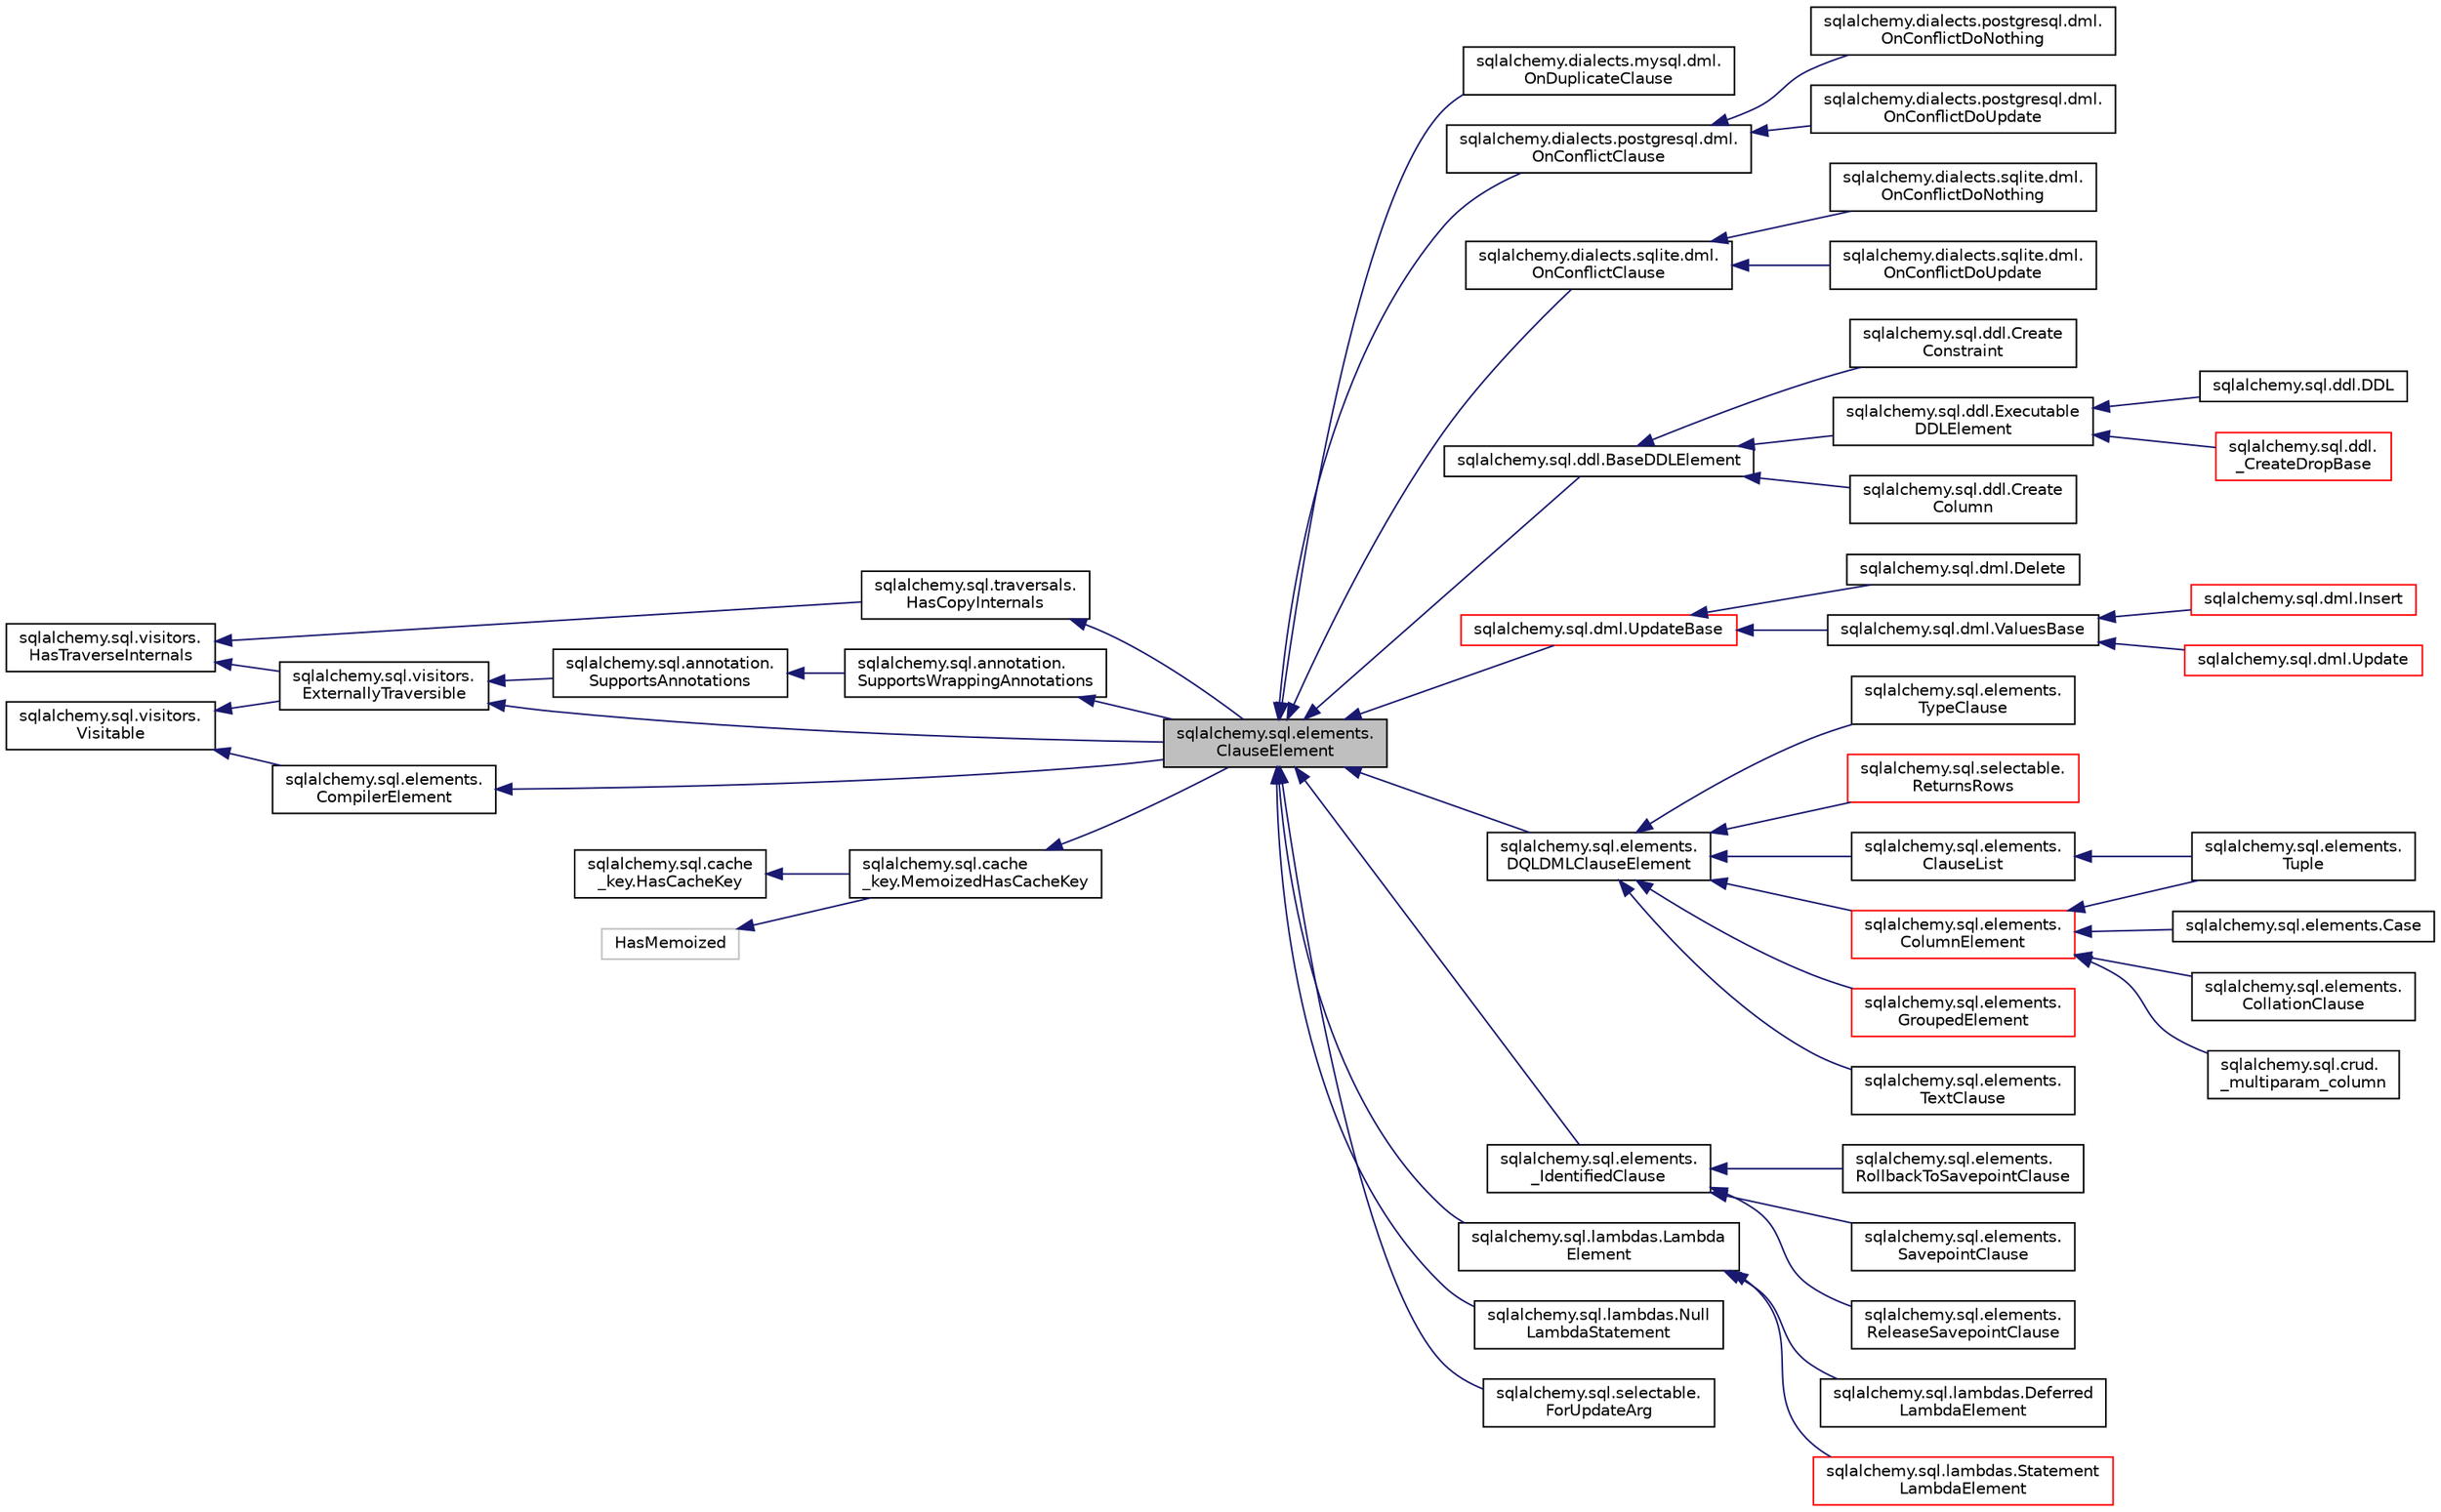 digraph "sqlalchemy.sql.elements.ClauseElement"
{
 // LATEX_PDF_SIZE
  edge [fontname="Helvetica",fontsize="10",labelfontname="Helvetica",labelfontsize="10"];
  node [fontname="Helvetica",fontsize="10",shape=record];
  rankdir="LR";
  Node1 [label="sqlalchemy.sql.elements.\lClauseElement",height=0.2,width=0.4,color="black", fillcolor="grey75", style="filled", fontcolor="black",tooltip=" "];
  Node2 -> Node1 [dir="back",color="midnightblue",fontsize="10",style="solid",fontname="Helvetica"];
  Node2 [label="sqlalchemy.sql.annotation.\lSupportsWrappingAnnotations",height=0.2,width=0.4,color="black", fillcolor="white", style="filled",URL="$classsqlalchemy_1_1sql_1_1annotation_1_1SupportsWrappingAnnotations.html",tooltip=" "];
  Node3 -> Node2 [dir="back",color="midnightblue",fontsize="10",style="solid",fontname="Helvetica"];
  Node3 [label="sqlalchemy.sql.annotation.\lSupportsAnnotations",height=0.2,width=0.4,color="black", fillcolor="white", style="filled",URL="$classsqlalchemy_1_1sql_1_1annotation_1_1SupportsAnnotations.html",tooltip=" "];
  Node4 -> Node3 [dir="back",color="midnightblue",fontsize="10",style="solid",fontname="Helvetica"];
  Node4 [label="sqlalchemy.sql.visitors.\lExternallyTraversible",height=0.2,width=0.4,color="black", fillcolor="white", style="filled",URL="$classsqlalchemy_1_1sql_1_1visitors_1_1ExternallyTraversible.html",tooltip=" "];
  Node5 -> Node4 [dir="back",color="midnightblue",fontsize="10",style="solid",fontname="Helvetica"];
  Node5 [label="sqlalchemy.sql.visitors.\lHasTraverseInternals",height=0.2,width=0.4,color="black", fillcolor="white", style="filled",URL="$classsqlalchemy_1_1sql_1_1visitors_1_1HasTraverseInternals.html",tooltip=" "];
  Node6 -> Node4 [dir="back",color="midnightblue",fontsize="10",style="solid",fontname="Helvetica"];
  Node6 [label="sqlalchemy.sql.visitors.\lVisitable",height=0.2,width=0.4,color="black", fillcolor="white", style="filled",URL="$classsqlalchemy_1_1sql_1_1visitors_1_1Visitable.html",tooltip=" "];
  Node7 -> Node1 [dir="back",color="midnightblue",fontsize="10",style="solid",fontname="Helvetica"];
  Node7 [label="sqlalchemy.sql.cache\l_key.MemoizedHasCacheKey",height=0.2,width=0.4,color="black", fillcolor="white", style="filled",URL="$classsqlalchemy_1_1sql_1_1cache__key_1_1MemoizedHasCacheKey.html",tooltip=" "];
  Node8 -> Node7 [dir="back",color="midnightblue",fontsize="10",style="solid",fontname="Helvetica"];
  Node8 [label="sqlalchemy.sql.cache\l_key.HasCacheKey",height=0.2,width=0.4,color="black", fillcolor="white", style="filled",URL="$classsqlalchemy_1_1sql_1_1cache__key_1_1HasCacheKey.html",tooltip=" "];
  Node9 -> Node7 [dir="back",color="midnightblue",fontsize="10",style="solid",fontname="Helvetica"];
  Node9 [label="HasMemoized",height=0.2,width=0.4,color="grey75", fillcolor="white", style="filled",tooltip=" "];
  Node10 -> Node1 [dir="back",color="midnightblue",fontsize="10",style="solid",fontname="Helvetica"];
  Node10 [label="sqlalchemy.sql.traversals.\lHasCopyInternals",height=0.2,width=0.4,color="black", fillcolor="white", style="filled",URL="$classsqlalchemy_1_1sql_1_1traversals_1_1HasCopyInternals.html",tooltip=" "];
  Node5 -> Node10 [dir="back",color="midnightblue",fontsize="10",style="solid",fontname="Helvetica"];
  Node4 -> Node1 [dir="back",color="midnightblue",fontsize="10",style="solid",fontname="Helvetica"];
  Node11 -> Node1 [dir="back",color="midnightblue",fontsize="10",style="solid",fontname="Helvetica"];
  Node11 [label="sqlalchemy.sql.elements.\lCompilerElement",height=0.2,width=0.4,color="black", fillcolor="white", style="filled",URL="$classsqlalchemy_1_1sql_1_1elements_1_1CompilerElement.html",tooltip=" "];
  Node6 -> Node11 [dir="back",color="midnightblue",fontsize="10",style="solid",fontname="Helvetica"];
  Node1 -> Node12 [dir="back",color="midnightblue",fontsize="10",style="solid",fontname="Helvetica"];
  Node12 [label="sqlalchemy.dialects.mysql.dml.\lOnDuplicateClause",height=0.2,width=0.4,color="black", fillcolor="white", style="filled",URL="$classsqlalchemy_1_1dialects_1_1mysql_1_1dml_1_1OnDuplicateClause.html",tooltip=" "];
  Node1 -> Node13 [dir="back",color="midnightblue",fontsize="10",style="solid",fontname="Helvetica"];
  Node13 [label="sqlalchemy.dialects.postgresql.dml.\lOnConflictClause",height=0.2,width=0.4,color="black", fillcolor="white", style="filled",URL="$classsqlalchemy_1_1dialects_1_1postgresql_1_1dml_1_1OnConflictClause.html",tooltip=" "];
  Node13 -> Node14 [dir="back",color="midnightblue",fontsize="10",style="solid",fontname="Helvetica"];
  Node14 [label="sqlalchemy.dialects.postgresql.dml.\lOnConflictDoNothing",height=0.2,width=0.4,color="black", fillcolor="white", style="filled",URL="$classsqlalchemy_1_1dialects_1_1postgresql_1_1dml_1_1OnConflictDoNothing.html",tooltip=" "];
  Node13 -> Node15 [dir="back",color="midnightblue",fontsize="10",style="solid",fontname="Helvetica"];
  Node15 [label="sqlalchemy.dialects.postgresql.dml.\lOnConflictDoUpdate",height=0.2,width=0.4,color="black", fillcolor="white", style="filled",URL="$classsqlalchemy_1_1dialects_1_1postgresql_1_1dml_1_1OnConflictDoUpdate.html",tooltip=" "];
  Node1 -> Node16 [dir="back",color="midnightblue",fontsize="10",style="solid",fontname="Helvetica"];
  Node16 [label="sqlalchemy.dialects.sqlite.dml.\lOnConflictClause",height=0.2,width=0.4,color="black", fillcolor="white", style="filled",URL="$classsqlalchemy_1_1dialects_1_1sqlite_1_1dml_1_1OnConflictClause.html",tooltip=" "];
  Node16 -> Node17 [dir="back",color="midnightblue",fontsize="10",style="solid",fontname="Helvetica"];
  Node17 [label="sqlalchemy.dialects.sqlite.dml.\lOnConflictDoNothing",height=0.2,width=0.4,color="black", fillcolor="white", style="filled",URL="$classsqlalchemy_1_1dialects_1_1sqlite_1_1dml_1_1OnConflictDoNothing.html",tooltip=" "];
  Node16 -> Node18 [dir="back",color="midnightblue",fontsize="10",style="solid",fontname="Helvetica"];
  Node18 [label="sqlalchemy.dialects.sqlite.dml.\lOnConflictDoUpdate",height=0.2,width=0.4,color="black", fillcolor="white", style="filled",URL="$classsqlalchemy_1_1dialects_1_1sqlite_1_1dml_1_1OnConflictDoUpdate.html",tooltip=" "];
  Node1 -> Node19 [dir="back",color="midnightblue",fontsize="10",style="solid",fontname="Helvetica"];
  Node19 [label="sqlalchemy.sql.ddl.BaseDDLElement",height=0.2,width=0.4,color="black", fillcolor="white", style="filled",URL="$classsqlalchemy_1_1sql_1_1ddl_1_1BaseDDLElement.html",tooltip=" "];
  Node19 -> Node20 [dir="back",color="midnightblue",fontsize="10",style="solid",fontname="Helvetica"];
  Node20 [label="sqlalchemy.sql.ddl.Create\lColumn",height=0.2,width=0.4,color="black", fillcolor="white", style="filled",URL="$classsqlalchemy_1_1sql_1_1ddl_1_1CreateColumn.html",tooltip=" "];
  Node19 -> Node21 [dir="back",color="midnightblue",fontsize="10",style="solid",fontname="Helvetica"];
  Node21 [label="sqlalchemy.sql.ddl.Create\lConstraint",height=0.2,width=0.4,color="black", fillcolor="white", style="filled",URL="$classsqlalchemy_1_1sql_1_1ddl_1_1CreateConstraint.html",tooltip=" "];
  Node19 -> Node22 [dir="back",color="midnightblue",fontsize="10",style="solid",fontname="Helvetica"];
  Node22 [label="sqlalchemy.sql.ddl.Executable\lDDLElement",height=0.2,width=0.4,color="black", fillcolor="white", style="filled",URL="$classsqlalchemy_1_1sql_1_1ddl_1_1ExecutableDDLElement.html",tooltip=" "];
  Node22 -> Node23 [dir="back",color="midnightblue",fontsize="10",style="solid",fontname="Helvetica"];
  Node23 [label="sqlalchemy.sql.ddl.DDL",height=0.2,width=0.4,color="black", fillcolor="white", style="filled",URL="$classsqlalchemy_1_1sql_1_1ddl_1_1DDL.html",tooltip=" "];
  Node22 -> Node24 [dir="back",color="midnightblue",fontsize="10",style="solid",fontname="Helvetica"];
  Node24 [label="sqlalchemy.sql.ddl.\l_CreateDropBase",height=0.2,width=0.4,color="red", fillcolor="white", style="filled",URL="$classsqlalchemy_1_1sql_1_1ddl_1_1__CreateDropBase.html",tooltip=" "];
  Node1 -> Node48 [dir="back",color="midnightblue",fontsize="10",style="solid",fontname="Helvetica"];
  Node48 [label="sqlalchemy.sql.dml.UpdateBase",height=0.2,width=0.4,color="red", fillcolor="white", style="filled",URL="$classsqlalchemy_1_1sql_1_1dml_1_1UpdateBase.html",tooltip=" "];
  Node48 -> Node49 [dir="back",color="midnightblue",fontsize="10",style="solid",fontname="Helvetica"];
  Node49 [label="sqlalchemy.sql.dml.Delete",height=0.2,width=0.4,color="black", fillcolor="white", style="filled",URL="$classsqlalchemy_1_1sql_1_1dml_1_1Delete.html",tooltip=" "];
  Node48 -> Node50 [dir="back",color="midnightblue",fontsize="10",style="solid",fontname="Helvetica"];
  Node50 [label="sqlalchemy.sql.dml.ValuesBase",height=0.2,width=0.4,color="black", fillcolor="white", style="filled",URL="$classsqlalchemy_1_1sql_1_1dml_1_1ValuesBase.html",tooltip=" "];
  Node50 -> Node51 [dir="back",color="midnightblue",fontsize="10",style="solid",fontname="Helvetica"];
  Node51 [label="sqlalchemy.sql.dml.Insert",height=0.2,width=0.4,color="red", fillcolor="white", style="filled",URL="$classsqlalchemy_1_1sql_1_1dml_1_1Insert.html",tooltip=" "];
  Node50 -> Node53 [dir="back",color="midnightblue",fontsize="10",style="solid",fontname="Helvetica"];
  Node53 [label="sqlalchemy.sql.dml.Update",height=0.2,width=0.4,color="red", fillcolor="white", style="filled",URL="$classsqlalchemy_1_1sql_1_1dml_1_1Update.html",tooltip=" "];
  Node1 -> Node56 [dir="back",color="midnightblue",fontsize="10",style="solid",fontname="Helvetica"];
  Node56 [label="sqlalchemy.sql.elements.\lDQLDMLClauseElement",height=0.2,width=0.4,color="black", fillcolor="white", style="filled",URL="$classsqlalchemy_1_1sql_1_1elements_1_1DQLDMLClauseElement.html",tooltip=" "];
  Node56 -> Node57 [dir="back",color="midnightblue",fontsize="10",style="solid",fontname="Helvetica"];
  Node57 [label="sqlalchemy.sql.elements.\lClauseList",height=0.2,width=0.4,color="black", fillcolor="white", style="filled",URL="$classsqlalchemy_1_1sql_1_1elements_1_1ClauseList.html",tooltip=" "];
  Node57 -> Node58 [dir="back",color="midnightblue",fontsize="10",style="solid",fontname="Helvetica"];
  Node58 [label="sqlalchemy.sql.elements.\lTuple",height=0.2,width=0.4,color="black", fillcolor="white", style="filled",URL="$classsqlalchemy_1_1sql_1_1elements_1_1Tuple.html",tooltip=" "];
  Node56 -> Node59 [dir="back",color="midnightblue",fontsize="10",style="solid",fontname="Helvetica"];
  Node59 [label="sqlalchemy.sql.elements.\lColumnElement",height=0.2,width=0.4,color="red", fillcolor="white", style="filled",URL="$classsqlalchemy_1_1sql_1_1elements_1_1ColumnElement.html",tooltip=" "];
  Node59 -> Node60 [dir="back",color="midnightblue",fontsize="10",style="solid",fontname="Helvetica"];
  Node60 [label="sqlalchemy.sql.crud.\l_multiparam_column",height=0.2,width=0.4,color="black", fillcolor="white", style="filled",URL="$classsqlalchemy_1_1sql_1_1crud_1_1__multiparam__column.html",tooltip=" "];
  Node59 -> Node61 [dir="back",color="midnightblue",fontsize="10",style="solid",fontname="Helvetica"];
  Node61 [label="sqlalchemy.sql.elements.Case",height=0.2,width=0.4,color="black", fillcolor="white", style="filled",URL="$classsqlalchemy_1_1sql_1_1elements_1_1Case.html",tooltip=" "];
  Node59 -> Node62 [dir="back",color="midnightblue",fontsize="10",style="solid",fontname="Helvetica"];
  Node62 [label="sqlalchemy.sql.elements.\lCollationClause",height=0.2,width=0.4,color="black", fillcolor="white", style="filled",URL="$classsqlalchemy_1_1sql_1_1elements_1_1CollationClause.html",tooltip=" "];
  Node59 -> Node58 [dir="back",color="midnightblue",fontsize="10",style="solid",fontname="Helvetica"];
  Node56 -> Node137 [dir="back",color="midnightblue",fontsize="10",style="solid",fontname="Helvetica"];
  Node137 [label="sqlalchemy.sql.elements.\lGroupedElement",height=0.2,width=0.4,color="red", fillcolor="white", style="filled",URL="$classsqlalchemy_1_1sql_1_1elements_1_1GroupedElement.html",tooltip=" "];
  Node56 -> Node142 [dir="back",color="midnightblue",fontsize="10",style="solid",fontname="Helvetica"];
  Node142 [label="sqlalchemy.sql.elements.\lTextClause",height=0.2,width=0.4,color="black", fillcolor="white", style="filled",URL="$classsqlalchemy_1_1sql_1_1elements_1_1TextClause.html",tooltip=" "];
  Node56 -> Node143 [dir="back",color="midnightblue",fontsize="10",style="solid",fontname="Helvetica"];
  Node143 [label="sqlalchemy.sql.elements.\lTypeClause",height=0.2,width=0.4,color="black", fillcolor="white", style="filled",URL="$classsqlalchemy_1_1sql_1_1elements_1_1TypeClause.html",tooltip=" "];
  Node56 -> Node144 [dir="back",color="midnightblue",fontsize="10",style="solid",fontname="Helvetica"];
  Node144 [label="sqlalchemy.sql.selectable.\lReturnsRows",height=0.2,width=0.4,color="red", fillcolor="white", style="filled",URL="$classsqlalchemy_1_1sql_1_1selectable_1_1ReturnsRows.html",tooltip=" "];
  Node1 -> Node170 [dir="back",color="midnightblue",fontsize="10",style="solid",fontname="Helvetica"];
  Node170 [label="sqlalchemy.sql.elements.\l_IdentifiedClause",height=0.2,width=0.4,color="black", fillcolor="white", style="filled",URL="$classsqlalchemy_1_1sql_1_1elements_1_1__IdentifiedClause.html",tooltip=" "];
  Node170 -> Node171 [dir="back",color="midnightblue",fontsize="10",style="solid",fontname="Helvetica"];
  Node171 [label="sqlalchemy.sql.elements.\lReleaseSavepointClause",height=0.2,width=0.4,color="black", fillcolor="white", style="filled",URL="$classsqlalchemy_1_1sql_1_1elements_1_1ReleaseSavepointClause.html",tooltip=" "];
  Node170 -> Node172 [dir="back",color="midnightblue",fontsize="10",style="solid",fontname="Helvetica"];
  Node172 [label="sqlalchemy.sql.elements.\lRollbackToSavepointClause",height=0.2,width=0.4,color="black", fillcolor="white", style="filled",URL="$classsqlalchemy_1_1sql_1_1elements_1_1RollbackToSavepointClause.html",tooltip=" "];
  Node170 -> Node173 [dir="back",color="midnightblue",fontsize="10",style="solid",fontname="Helvetica"];
  Node173 [label="sqlalchemy.sql.elements.\lSavepointClause",height=0.2,width=0.4,color="black", fillcolor="white", style="filled",URL="$classsqlalchemy_1_1sql_1_1elements_1_1SavepointClause.html",tooltip=" "];
  Node1 -> Node174 [dir="back",color="midnightblue",fontsize="10",style="solid",fontname="Helvetica"];
  Node174 [label="sqlalchemy.sql.lambdas.Lambda\lElement",height=0.2,width=0.4,color="black", fillcolor="white", style="filled",URL="$classsqlalchemy_1_1sql_1_1lambdas_1_1LambdaElement.html",tooltip=" "];
  Node174 -> Node175 [dir="back",color="midnightblue",fontsize="10",style="solid",fontname="Helvetica"];
  Node175 [label="sqlalchemy.sql.lambdas.Deferred\lLambdaElement",height=0.2,width=0.4,color="black", fillcolor="white", style="filled",URL="$classsqlalchemy_1_1sql_1_1lambdas_1_1DeferredLambdaElement.html",tooltip=" "];
  Node174 -> Node176 [dir="back",color="midnightblue",fontsize="10",style="solid",fontname="Helvetica"];
  Node176 [label="sqlalchemy.sql.lambdas.Statement\lLambdaElement",height=0.2,width=0.4,color="red", fillcolor="white", style="filled",URL="$classsqlalchemy_1_1sql_1_1lambdas_1_1StatementLambdaElement.html",tooltip=" "];
  Node1 -> Node178 [dir="back",color="midnightblue",fontsize="10",style="solid",fontname="Helvetica"];
  Node178 [label="sqlalchemy.sql.lambdas.Null\lLambdaStatement",height=0.2,width=0.4,color="black", fillcolor="white", style="filled",URL="$classsqlalchemy_1_1sql_1_1lambdas_1_1NullLambdaStatement.html",tooltip=" "];
  Node1 -> Node179 [dir="back",color="midnightblue",fontsize="10",style="solid",fontname="Helvetica"];
  Node179 [label="sqlalchemy.sql.selectable.\lForUpdateArg",height=0.2,width=0.4,color="black", fillcolor="white", style="filled",URL="$classsqlalchemy_1_1sql_1_1selectable_1_1ForUpdateArg.html",tooltip=" "];
}
